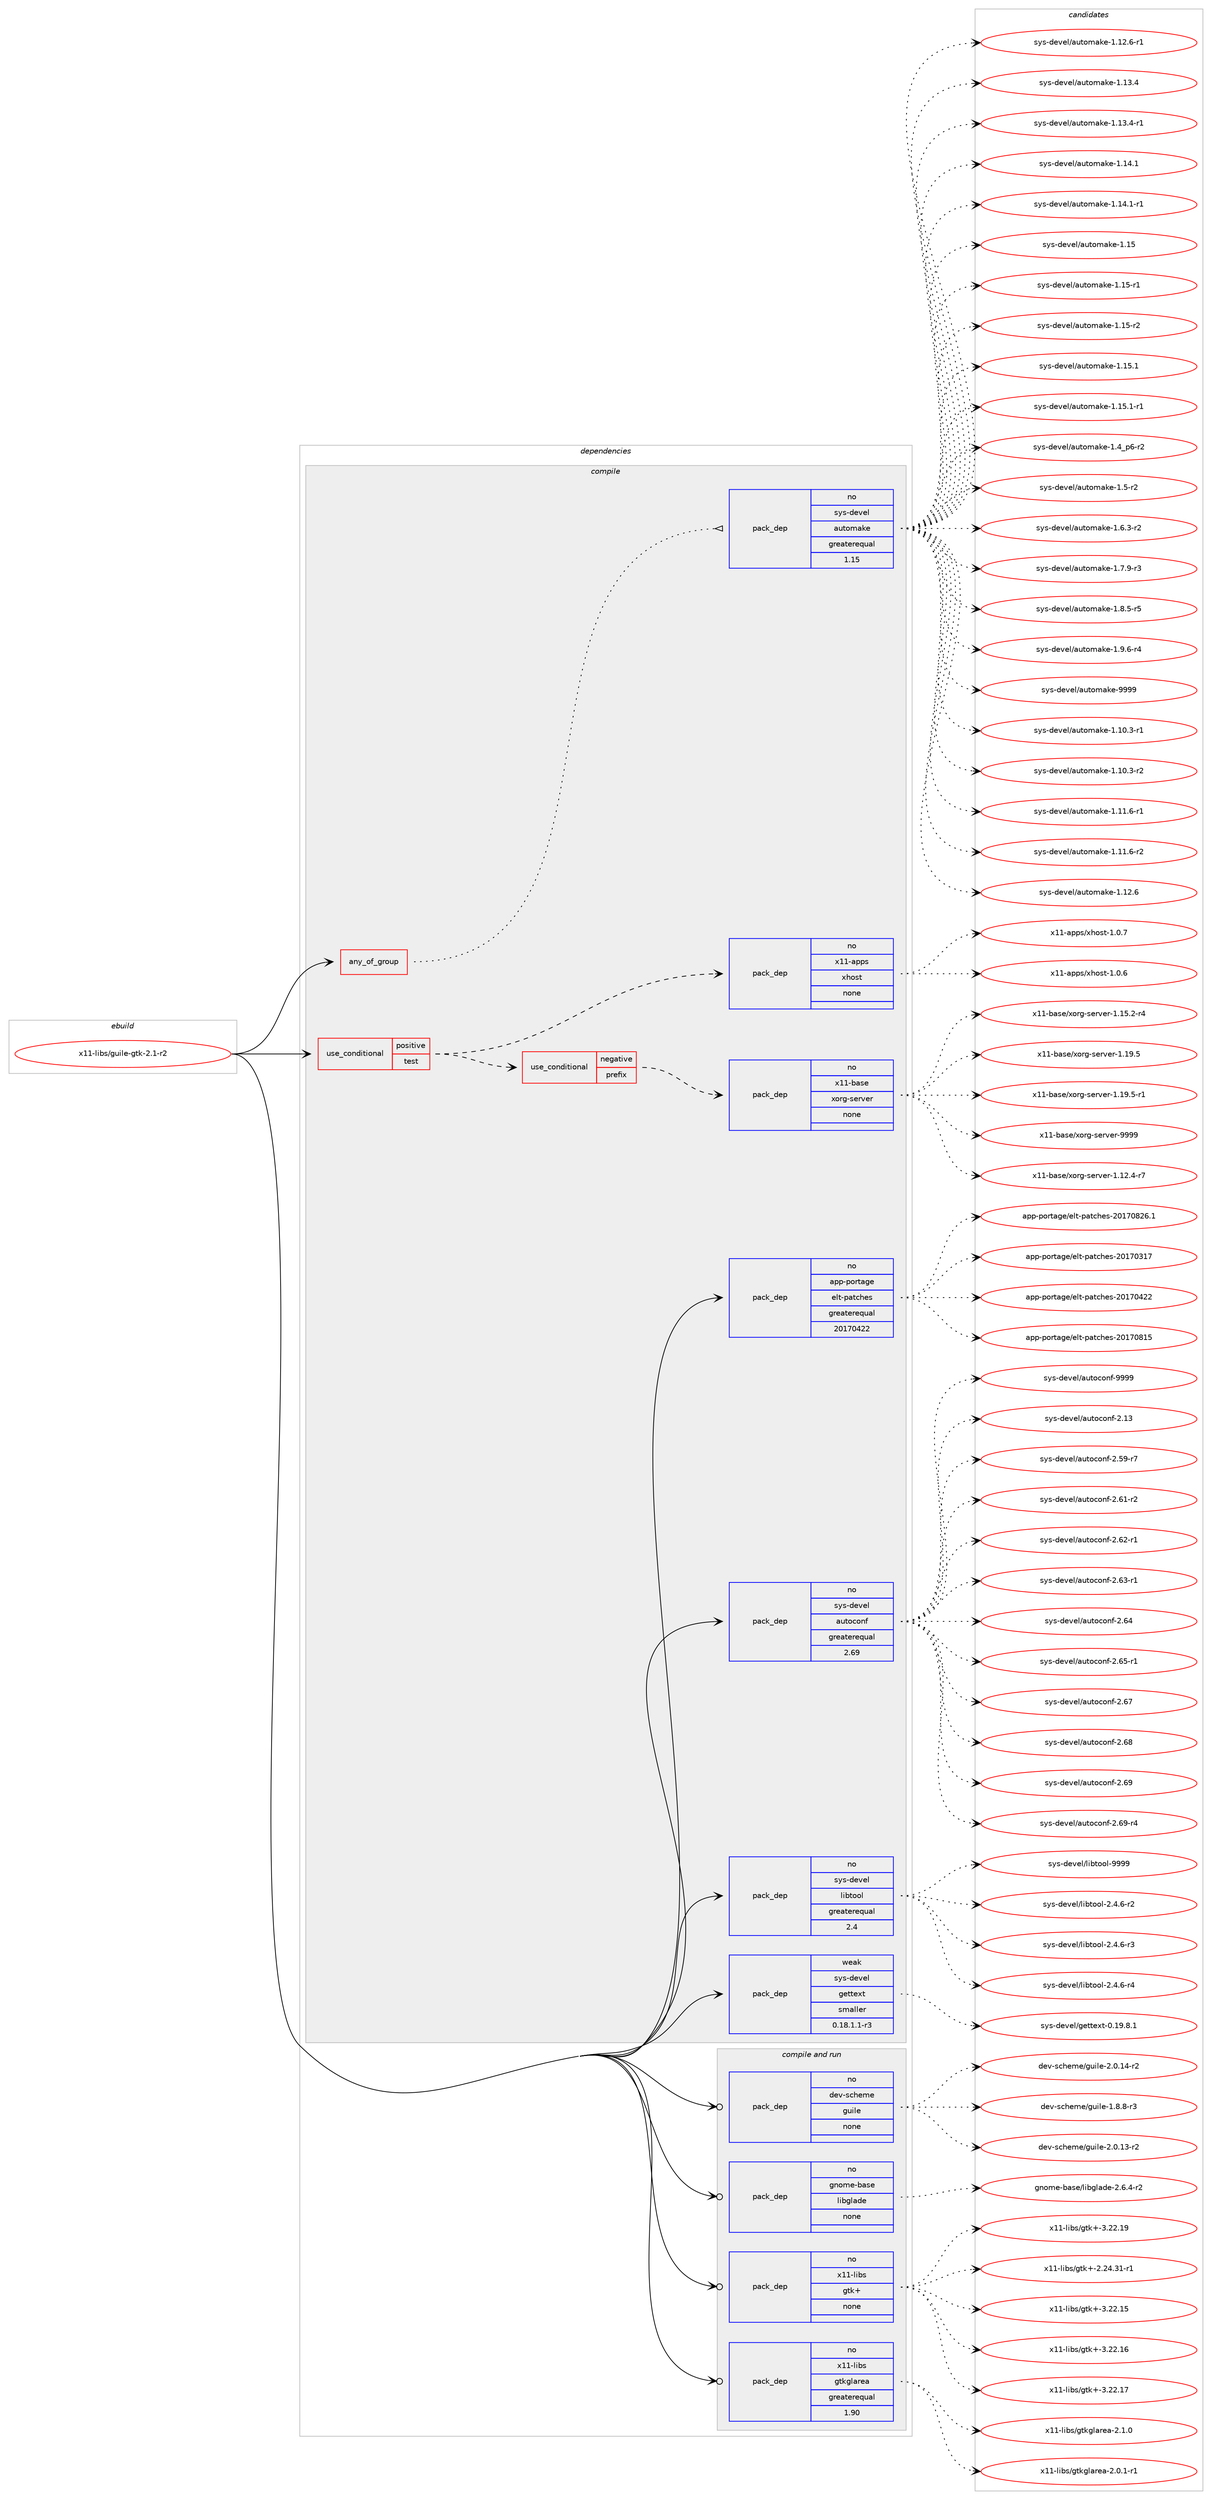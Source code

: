 digraph prolog {

# *************
# Graph options
# *************

newrank=true;
concentrate=true;
compound=true;
graph [rankdir=LR,fontname=Helvetica,fontsize=10,ranksep=1.5];#, ranksep=2.5, nodesep=0.2];
edge  [arrowhead=vee];
node  [fontname=Helvetica,fontsize=10];

# **********
# The ebuild
# **********

subgraph cluster_leftcol {
color=gray;
rank=same;
label=<<i>ebuild</i>>;
id [label="x11-libs/guile-gtk-2.1-r2", color=red, width=4, href="../x11-libs/guile-gtk-2.1-r2.svg"];
}

# ****************
# The dependencies
# ****************

subgraph cluster_midcol {
color=gray;
label=<<i>dependencies</i>>;
subgraph cluster_compile {
fillcolor="#eeeeee";
style=filled;
label=<<i>compile</i>>;
subgraph any9270 {
dependency517118 [label=<<TABLE BORDER="0" CELLBORDER="1" CELLSPACING="0" CELLPADDING="4"><TR><TD CELLPADDING="10">any_of_group</TD></TR></TABLE>>, shape=none, color=red];subgraph pack385173 {
dependency517119 [label=<<TABLE BORDER="0" CELLBORDER="1" CELLSPACING="0" CELLPADDING="4" WIDTH="220"><TR><TD ROWSPAN="6" CELLPADDING="30">pack_dep</TD></TR><TR><TD WIDTH="110">no</TD></TR><TR><TD>sys-devel</TD></TR><TR><TD>automake</TD></TR><TR><TD>greaterequal</TD></TR><TR><TD>1.15</TD></TR></TABLE>>, shape=none, color=blue];
}
dependency517118:e -> dependency517119:w [weight=20,style="dotted",arrowhead="oinv"];
}
id:e -> dependency517118:w [weight=20,style="solid",arrowhead="vee"];
subgraph cond122336 {
dependency517120 [label=<<TABLE BORDER="0" CELLBORDER="1" CELLSPACING="0" CELLPADDING="4"><TR><TD ROWSPAN="3" CELLPADDING="10">use_conditional</TD></TR><TR><TD>positive</TD></TR><TR><TD>test</TD></TR></TABLE>>, shape=none, color=red];
subgraph cond122337 {
dependency517121 [label=<<TABLE BORDER="0" CELLBORDER="1" CELLSPACING="0" CELLPADDING="4"><TR><TD ROWSPAN="3" CELLPADDING="10">use_conditional</TD></TR><TR><TD>negative</TD></TR><TR><TD>prefix</TD></TR></TABLE>>, shape=none, color=red];
subgraph pack385174 {
dependency517122 [label=<<TABLE BORDER="0" CELLBORDER="1" CELLSPACING="0" CELLPADDING="4" WIDTH="220"><TR><TD ROWSPAN="6" CELLPADDING="30">pack_dep</TD></TR><TR><TD WIDTH="110">no</TD></TR><TR><TD>x11-base</TD></TR><TR><TD>xorg-server</TD></TR><TR><TD>none</TD></TR><TR><TD></TD></TR></TABLE>>, shape=none, color=blue];
}
dependency517121:e -> dependency517122:w [weight=20,style="dashed",arrowhead="vee"];
}
dependency517120:e -> dependency517121:w [weight=20,style="dashed",arrowhead="vee"];
subgraph pack385175 {
dependency517123 [label=<<TABLE BORDER="0" CELLBORDER="1" CELLSPACING="0" CELLPADDING="4" WIDTH="220"><TR><TD ROWSPAN="6" CELLPADDING="30">pack_dep</TD></TR><TR><TD WIDTH="110">no</TD></TR><TR><TD>x11-apps</TD></TR><TR><TD>xhost</TD></TR><TR><TD>none</TD></TR><TR><TD></TD></TR></TABLE>>, shape=none, color=blue];
}
dependency517120:e -> dependency517123:w [weight=20,style="dashed",arrowhead="vee"];
}
id:e -> dependency517120:w [weight=20,style="solid",arrowhead="vee"];
subgraph pack385176 {
dependency517124 [label=<<TABLE BORDER="0" CELLBORDER="1" CELLSPACING="0" CELLPADDING="4" WIDTH="220"><TR><TD ROWSPAN="6" CELLPADDING="30">pack_dep</TD></TR><TR><TD WIDTH="110">no</TD></TR><TR><TD>app-portage</TD></TR><TR><TD>elt-patches</TD></TR><TR><TD>greaterequal</TD></TR><TR><TD>20170422</TD></TR></TABLE>>, shape=none, color=blue];
}
id:e -> dependency517124:w [weight=20,style="solid",arrowhead="vee"];
subgraph pack385177 {
dependency517125 [label=<<TABLE BORDER="0" CELLBORDER="1" CELLSPACING="0" CELLPADDING="4" WIDTH="220"><TR><TD ROWSPAN="6" CELLPADDING="30">pack_dep</TD></TR><TR><TD WIDTH="110">no</TD></TR><TR><TD>sys-devel</TD></TR><TR><TD>autoconf</TD></TR><TR><TD>greaterequal</TD></TR><TR><TD>2.69</TD></TR></TABLE>>, shape=none, color=blue];
}
id:e -> dependency517125:w [weight=20,style="solid",arrowhead="vee"];
subgraph pack385178 {
dependency517126 [label=<<TABLE BORDER="0" CELLBORDER="1" CELLSPACING="0" CELLPADDING="4" WIDTH="220"><TR><TD ROWSPAN="6" CELLPADDING="30">pack_dep</TD></TR><TR><TD WIDTH="110">no</TD></TR><TR><TD>sys-devel</TD></TR><TR><TD>libtool</TD></TR><TR><TD>greaterequal</TD></TR><TR><TD>2.4</TD></TR></TABLE>>, shape=none, color=blue];
}
id:e -> dependency517126:w [weight=20,style="solid",arrowhead="vee"];
subgraph pack385179 {
dependency517127 [label=<<TABLE BORDER="0" CELLBORDER="1" CELLSPACING="0" CELLPADDING="4" WIDTH="220"><TR><TD ROWSPAN="6" CELLPADDING="30">pack_dep</TD></TR><TR><TD WIDTH="110">weak</TD></TR><TR><TD>sys-devel</TD></TR><TR><TD>gettext</TD></TR><TR><TD>smaller</TD></TR><TR><TD>0.18.1.1-r3</TD></TR></TABLE>>, shape=none, color=blue];
}
id:e -> dependency517127:w [weight=20,style="solid",arrowhead="vee"];
}
subgraph cluster_compileandrun {
fillcolor="#eeeeee";
style=filled;
label=<<i>compile and run</i>>;
subgraph pack385180 {
dependency517128 [label=<<TABLE BORDER="0" CELLBORDER="1" CELLSPACING="0" CELLPADDING="4" WIDTH="220"><TR><TD ROWSPAN="6" CELLPADDING="30">pack_dep</TD></TR><TR><TD WIDTH="110">no</TD></TR><TR><TD>dev-scheme</TD></TR><TR><TD>guile</TD></TR><TR><TD>none</TD></TR><TR><TD></TD></TR></TABLE>>, shape=none, color=blue];
}
id:e -> dependency517128:w [weight=20,style="solid",arrowhead="odotvee"];
subgraph pack385181 {
dependency517129 [label=<<TABLE BORDER="0" CELLBORDER="1" CELLSPACING="0" CELLPADDING="4" WIDTH="220"><TR><TD ROWSPAN="6" CELLPADDING="30">pack_dep</TD></TR><TR><TD WIDTH="110">no</TD></TR><TR><TD>gnome-base</TD></TR><TR><TD>libglade</TD></TR><TR><TD>none</TD></TR><TR><TD></TD></TR></TABLE>>, shape=none, color=blue];
}
id:e -> dependency517129:w [weight=20,style="solid",arrowhead="odotvee"];
subgraph pack385182 {
dependency517130 [label=<<TABLE BORDER="0" CELLBORDER="1" CELLSPACING="0" CELLPADDING="4" WIDTH="220"><TR><TD ROWSPAN="6" CELLPADDING="30">pack_dep</TD></TR><TR><TD WIDTH="110">no</TD></TR><TR><TD>x11-libs</TD></TR><TR><TD>gtk+</TD></TR><TR><TD>none</TD></TR><TR><TD></TD></TR></TABLE>>, shape=none, color=blue];
}
id:e -> dependency517130:w [weight=20,style="solid",arrowhead="odotvee"];
subgraph pack385183 {
dependency517131 [label=<<TABLE BORDER="0" CELLBORDER="1" CELLSPACING="0" CELLPADDING="4" WIDTH="220"><TR><TD ROWSPAN="6" CELLPADDING="30">pack_dep</TD></TR><TR><TD WIDTH="110">no</TD></TR><TR><TD>x11-libs</TD></TR><TR><TD>gtkglarea</TD></TR><TR><TD>greaterequal</TD></TR><TR><TD>1.90</TD></TR></TABLE>>, shape=none, color=blue];
}
id:e -> dependency517131:w [weight=20,style="solid",arrowhead="odotvee"];
}
subgraph cluster_run {
fillcolor="#eeeeee";
style=filled;
label=<<i>run</i>>;
}
}

# **************
# The candidates
# **************

subgraph cluster_choices {
rank=same;
color=gray;
label=<<i>candidates</i>>;

subgraph choice385173 {
color=black;
nodesep=1;
choice11512111545100101118101108479711711611110997107101454946494846514511449 [label="sys-devel/automake-1.10.3-r1", color=red, width=4,href="../sys-devel/automake-1.10.3-r1.svg"];
choice11512111545100101118101108479711711611110997107101454946494846514511450 [label="sys-devel/automake-1.10.3-r2", color=red, width=4,href="../sys-devel/automake-1.10.3-r2.svg"];
choice11512111545100101118101108479711711611110997107101454946494946544511449 [label="sys-devel/automake-1.11.6-r1", color=red, width=4,href="../sys-devel/automake-1.11.6-r1.svg"];
choice11512111545100101118101108479711711611110997107101454946494946544511450 [label="sys-devel/automake-1.11.6-r2", color=red, width=4,href="../sys-devel/automake-1.11.6-r2.svg"];
choice1151211154510010111810110847971171161111099710710145494649504654 [label="sys-devel/automake-1.12.6", color=red, width=4,href="../sys-devel/automake-1.12.6.svg"];
choice11512111545100101118101108479711711611110997107101454946495046544511449 [label="sys-devel/automake-1.12.6-r1", color=red, width=4,href="../sys-devel/automake-1.12.6-r1.svg"];
choice1151211154510010111810110847971171161111099710710145494649514652 [label="sys-devel/automake-1.13.4", color=red, width=4,href="../sys-devel/automake-1.13.4.svg"];
choice11512111545100101118101108479711711611110997107101454946495146524511449 [label="sys-devel/automake-1.13.4-r1", color=red, width=4,href="../sys-devel/automake-1.13.4-r1.svg"];
choice1151211154510010111810110847971171161111099710710145494649524649 [label="sys-devel/automake-1.14.1", color=red, width=4,href="../sys-devel/automake-1.14.1.svg"];
choice11512111545100101118101108479711711611110997107101454946495246494511449 [label="sys-devel/automake-1.14.1-r1", color=red, width=4,href="../sys-devel/automake-1.14.1-r1.svg"];
choice115121115451001011181011084797117116111109971071014549464953 [label="sys-devel/automake-1.15", color=red, width=4,href="../sys-devel/automake-1.15.svg"];
choice1151211154510010111810110847971171161111099710710145494649534511449 [label="sys-devel/automake-1.15-r1", color=red, width=4,href="../sys-devel/automake-1.15-r1.svg"];
choice1151211154510010111810110847971171161111099710710145494649534511450 [label="sys-devel/automake-1.15-r2", color=red, width=4,href="../sys-devel/automake-1.15-r2.svg"];
choice1151211154510010111810110847971171161111099710710145494649534649 [label="sys-devel/automake-1.15.1", color=red, width=4,href="../sys-devel/automake-1.15.1.svg"];
choice11512111545100101118101108479711711611110997107101454946495346494511449 [label="sys-devel/automake-1.15.1-r1", color=red, width=4,href="../sys-devel/automake-1.15.1-r1.svg"];
choice115121115451001011181011084797117116111109971071014549465295112544511450 [label="sys-devel/automake-1.4_p6-r2", color=red, width=4,href="../sys-devel/automake-1.4_p6-r2.svg"];
choice11512111545100101118101108479711711611110997107101454946534511450 [label="sys-devel/automake-1.5-r2", color=red, width=4,href="../sys-devel/automake-1.5-r2.svg"];
choice115121115451001011181011084797117116111109971071014549465446514511450 [label="sys-devel/automake-1.6.3-r2", color=red, width=4,href="../sys-devel/automake-1.6.3-r2.svg"];
choice115121115451001011181011084797117116111109971071014549465546574511451 [label="sys-devel/automake-1.7.9-r3", color=red, width=4,href="../sys-devel/automake-1.7.9-r3.svg"];
choice115121115451001011181011084797117116111109971071014549465646534511453 [label="sys-devel/automake-1.8.5-r5", color=red, width=4,href="../sys-devel/automake-1.8.5-r5.svg"];
choice115121115451001011181011084797117116111109971071014549465746544511452 [label="sys-devel/automake-1.9.6-r4", color=red, width=4,href="../sys-devel/automake-1.9.6-r4.svg"];
choice115121115451001011181011084797117116111109971071014557575757 [label="sys-devel/automake-9999", color=red, width=4,href="../sys-devel/automake-9999.svg"];
dependency517119:e -> choice11512111545100101118101108479711711611110997107101454946494846514511449:w [style=dotted,weight="100"];
dependency517119:e -> choice11512111545100101118101108479711711611110997107101454946494846514511450:w [style=dotted,weight="100"];
dependency517119:e -> choice11512111545100101118101108479711711611110997107101454946494946544511449:w [style=dotted,weight="100"];
dependency517119:e -> choice11512111545100101118101108479711711611110997107101454946494946544511450:w [style=dotted,weight="100"];
dependency517119:e -> choice1151211154510010111810110847971171161111099710710145494649504654:w [style=dotted,weight="100"];
dependency517119:e -> choice11512111545100101118101108479711711611110997107101454946495046544511449:w [style=dotted,weight="100"];
dependency517119:e -> choice1151211154510010111810110847971171161111099710710145494649514652:w [style=dotted,weight="100"];
dependency517119:e -> choice11512111545100101118101108479711711611110997107101454946495146524511449:w [style=dotted,weight="100"];
dependency517119:e -> choice1151211154510010111810110847971171161111099710710145494649524649:w [style=dotted,weight="100"];
dependency517119:e -> choice11512111545100101118101108479711711611110997107101454946495246494511449:w [style=dotted,weight="100"];
dependency517119:e -> choice115121115451001011181011084797117116111109971071014549464953:w [style=dotted,weight="100"];
dependency517119:e -> choice1151211154510010111810110847971171161111099710710145494649534511449:w [style=dotted,weight="100"];
dependency517119:e -> choice1151211154510010111810110847971171161111099710710145494649534511450:w [style=dotted,weight="100"];
dependency517119:e -> choice1151211154510010111810110847971171161111099710710145494649534649:w [style=dotted,weight="100"];
dependency517119:e -> choice11512111545100101118101108479711711611110997107101454946495346494511449:w [style=dotted,weight="100"];
dependency517119:e -> choice115121115451001011181011084797117116111109971071014549465295112544511450:w [style=dotted,weight="100"];
dependency517119:e -> choice11512111545100101118101108479711711611110997107101454946534511450:w [style=dotted,weight="100"];
dependency517119:e -> choice115121115451001011181011084797117116111109971071014549465446514511450:w [style=dotted,weight="100"];
dependency517119:e -> choice115121115451001011181011084797117116111109971071014549465546574511451:w [style=dotted,weight="100"];
dependency517119:e -> choice115121115451001011181011084797117116111109971071014549465646534511453:w [style=dotted,weight="100"];
dependency517119:e -> choice115121115451001011181011084797117116111109971071014549465746544511452:w [style=dotted,weight="100"];
dependency517119:e -> choice115121115451001011181011084797117116111109971071014557575757:w [style=dotted,weight="100"];
}
subgraph choice385174 {
color=black;
nodesep=1;
choice12049494598971151014712011111410345115101114118101114454946495046524511455 [label="x11-base/xorg-server-1.12.4-r7", color=red, width=4,href="../x11-base/xorg-server-1.12.4-r7.svg"];
choice12049494598971151014712011111410345115101114118101114454946495346504511452 [label="x11-base/xorg-server-1.15.2-r4", color=red, width=4,href="../x11-base/xorg-server-1.15.2-r4.svg"];
choice1204949459897115101471201111141034511510111411810111445494649574653 [label="x11-base/xorg-server-1.19.5", color=red, width=4,href="../x11-base/xorg-server-1.19.5.svg"];
choice12049494598971151014712011111410345115101114118101114454946495746534511449 [label="x11-base/xorg-server-1.19.5-r1", color=red, width=4,href="../x11-base/xorg-server-1.19.5-r1.svg"];
choice120494945989711510147120111114103451151011141181011144557575757 [label="x11-base/xorg-server-9999", color=red, width=4,href="../x11-base/xorg-server-9999.svg"];
dependency517122:e -> choice12049494598971151014712011111410345115101114118101114454946495046524511455:w [style=dotted,weight="100"];
dependency517122:e -> choice12049494598971151014712011111410345115101114118101114454946495346504511452:w [style=dotted,weight="100"];
dependency517122:e -> choice1204949459897115101471201111141034511510111411810111445494649574653:w [style=dotted,weight="100"];
dependency517122:e -> choice12049494598971151014712011111410345115101114118101114454946495746534511449:w [style=dotted,weight="100"];
dependency517122:e -> choice120494945989711510147120111114103451151011141181011144557575757:w [style=dotted,weight="100"];
}
subgraph choice385175 {
color=black;
nodesep=1;
choice1204949459711211211547120104111115116454946484654 [label="x11-apps/xhost-1.0.6", color=red, width=4,href="../x11-apps/xhost-1.0.6.svg"];
choice1204949459711211211547120104111115116454946484655 [label="x11-apps/xhost-1.0.7", color=red, width=4,href="../x11-apps/xhost-1.0.7.svg"];
dependency517123:e -> choice1204949459711211211547120104111115116454946484654:w [style=dotted,weight="100"];
dependency517123:e -> choice1204949459711211211547120104111115116454946484655:w [style=dotted,weight="100"];
}
subgraph choice385176 {
color=black;
nodesep=1;
choice97112112451121111141169710310147101108116451129711699104101115455048495548514955 [label="app-portage/elt-patches-20170317", color=red, width=4,href="../app-portage/elt-patches-20170317.svg"];
choice97112112451121111141169710310147101108116451129711699104101115455048495548525050 [label="app-portage/elt-patches-20170422", color=red, width=4,href="../app-portage/elt-patches-20170422.svg"];
choice97112112451121111141169710310147101108116451129711699104101115455048495548564953 [label="app-portage/elt-patches-20170815", color=red, width=4,href="../app-portage/elt-patches-20170815.svg"];
choice971121124511211111411697103101471011081164511297116991041011154550484955485650544649 [label="app-portage/elt-patches-20170826.1", color=red, width=4,href="../app-portage/elt-patches-20170826.1.svg"];
dependency517124:e -> choice97112112451121111141169710310147101108116451129711699104101115455048495548514955:w [style=dotted,weight="100"];
dependency517124:e -> choice97112112451121111141169710310147101108116451129711699104101115455048495548525050:w [style=dotted,weight="100"];
dependency517124:e -> choice97112112451121111141169710310147101108116451129711699104101115455048495548564953:w [style=dotted,weight="100"];
dependency517124:e -> choice971121124511211111411697103101471011081164511297116991041011154550484955485650544649:w [style=dotted,weight="100"];
}
subgraph choice385177 {
color=black;
nodesep=1;
choice115121115451001011181011084797117116111991111101024550464951 [label="sys-devel/autoconf-2.13", color=red, width=4,href="../sys-devel/autoconf-2.13.svg"];
choice1151211154510010111810110847971171161119911111010245504653574511455 [label="sys-devel/autoconf-2.59-r7", color=red, width=4,href="../sys-devel/autoconf-2.59-r7.svg"];
choice1151211154510010111810110847971171161119911111010245504654494511450 [label="sys-devel/autoconf-2.61-r2", color=red, width=4,href="../sys-devel/autoconf-2.61-r2.svg"];
choice1151211154510010111810110847971171161119911111010245504654504511449 [label="sys-devel/autoconf-2.62-r1", color=red, width=4,href="../sys-devel/autoconf-2.62-r1.svg"];
choice1151211154510010111810110847971171161119911111010245504654514511449 [label="sys-devel/autoconf-2.63-r1", color=red, width=4,href="../sys-devel/autoconf-2.63-r1.svg"];
choice115121115451001011181011084797117116111991111101024550465452 [label="sys-devel/autoconf-2.64", color=red, width=4,href="../sys-devel/autoconf-2.64.svg"];
choice1151211154510010111810110847971171161119911111010245504654534511449 [label="sys-devel/autoconf-2.65-r1", color=red, width=4,href="../sys-devel/autoconf-2.65-r1.svg"];
choice115121115451001011181011084797117116111991111101024550465455 [label="sys-devel/autoconf-2.67", color=red, width=4,href="../sys-devel/autoconf-2.67.svg"];
choice115121115451001011181011084797117116111991111101024550465456 [label="sys-devel/autoconf-2.68", color=red, width=4,href="../sys-devel/autoconf-2.68.svg"];
choice115121115451001011181011084797117116111991111101024550465457 [label="sys-devel/autoconf-2.69", color=red, width=4,href="../sys-devel/autoconf-2.69.svg"];
choice1151211154510010111810110847971171161119911111010245504654574511452 [label="sys-devel/autoconf-2.69-r4", color=red, width=4,href="../sys-devel/autoconf-2.69-r4.svg"];
choice115121115451001011181011084797117116111991111101024557575757 [label="sys-devel/autoconf-9999", color=red, width=4,href="../sys-devel/autoconf-9999.svg"];
dependency517125:e -> choice115121115451001011181011084797117116111991111101024550464951:w [style=dotted,weight="100"];
dependency517125:e -> choice1151211154510010111810110847971171161119911111010245504653574511455:w [style=dotted,weight="100"];
dependency517125:e -> choice1151211154510010111810110847971171161119911111010245504654494511450:w [style=dotted,weight="100"];
dependency517125:e -> choice1151211154510010111810110847971171161119911111010245504654504511449:w [style=dotted,weight="100"];
dependency517125:e -> choice1151211154510010111810110847971171161119911111010245504654514511449:w [style=dotted,weight="100"];
dependency517125:e -> choice115121115451001011181011084797117116111991111101024550465452:w [style=dotted,weight="100"];
dependency517125:e -> choice1151211154510010111810110847971171161119911111010245504654534511449:w [style=dotted,weight="100"];
dependency517125:e -> choice115121115451001011181011084797117116111991111101024550465455:w [style=dotted,weight="100"];
dependency517125:e -> choice115121115451001011181011084797117116111991111101024550465456:w [style=dotted,weight="100"];
dependency517125:e -> choice115121115451001011181011084797117116111991111101024550465457:w [style=dotted,weight="100"];
dependency517125:e -> choice1151211154510010111810110847971171161119911111010245504654574511452:w [style=dotted,weight="100"];
dependency517125:e -> choice115121115451001011181011084797117116111991111101024557575757:w [style=dotted,weight="100"];
}
subgraph choice385178 {
color=black;
nodesep=1;
choice1151211154510010111810110847108105981161111111084550465246544511450 [label="sys-devel/libtool-2.4.6-r2", color=red, width=4,href="../sys-devel/libtool-2.4.6-r2.svg"];
choice1151211154510010111810110847108105981161111111084550465246544511451 [label="sys-devel/libtool-2.4.6-r3", color=red, width=4,href="../sys-devel/libtool-2.4.6-r3.svg"];
choice1151211154510010111810110847108105981161111111084550465246544511452 [label="sys-devel/libtool-2.4.6-r4", color=red, width=4,href="../sys-devel/libtool-2.4.6-r4.svg"];
choice1151211154510010111810110847108105981161111111084557575757 [label="sys-devel/libtool-9999", color=red, width=4,href="../sys-devel/libtool-9999.svg"];
dependency517126:e -> choice1151211154510010111810110847108105981161111111084550465246544511450:w [style=dotted,weight="100"];
dependency517126:e -> choice1151211154510010111810110847108105981161111111084550465246544511451:w [style=dotted,weight="100"];
dependency517126:e -> choice1151211154510010111810110847108105981161111111084550465246544511452:w [style=dotted,weight="100"];
dependency517126:e -> choice1151211154510010111810110847108105981161111111084557575757:w [style=dotted,weight="100"];
}
subgraph choice385179 {
color=black;
nodesep=1;
choice1151211154510010111810110847103101116116101120116454846495746564649 [label="sys-devel/gettext-0.19.8.1", color=red, width=4,href="../sys-devel/gettext-0.19.8.1.svg"];
dependency517127:e -> choice1151211154510010111810110847103101116116101120116454846495746564649:w [style=dotted,weight="100"];
}
subgraph choice385180 {
color=black;
nodesep=1;
choice1001011184511599104101109101471031171051081014549465646564511451 [label="dev-scheme/guile-1.8.8-r3", color=red, width=4,href="../dev-scheme/guile-1.8.8-r3.svg"];
choice100101118451159910410110910147103117105108101455046484649514511450 [label="dev-scheme/guile-2.0.13-r2", color=red, width=4,href="../dev-scheme/guile-2.0.13-r2.svg"];
choice100101118451159910410110910147103117105108101455046484649524511450 [label="dev-scheme/guile-2.0.14-r2", color=red, width=4,href="../dev-scheme/guile-2.0.14-r2.svg"];
dependency517128:e -> choice1001011184511599104101109101471031171051081014549465646564511451:w [style=dotted,weight="100"];
dependency517128:e -> choice100101118451159910410110910147103117105108101455046484649514511450:w [style=dotted,weight="100"];
dependency517128:e -> choice100101118451159910410110910147103117105108101455046484649524511450:w [style=dotted,weight="100"];
}
subgraph choice385181 {
color=black;
nodesep=1;
choice1031101111091014598971151014710810598103108971001014550465446524511450 [label="gnome-base/libglade-2.6.4-r2", color=red, width=4,href="../gnome-base/libglade-2.6.4-r2.svg"];
dependency517129:e -> choice1031101111091014598971151014710810598103108971001014550465446524511450:w [style=dotted,weight="100"];
}
subgraph choice385182 {
color=black;
nodesep=1;
choice12049494510810598115471031161074345504650524651494511449 [label="x11-libs/gtk+-2.24.31-r1", color=red, width=4,href="../x11-libs/gtk+-2.24.31-r1.svg"];
choice1204949451081059811547103116107434551465050464953 [label="x11-libs/gtk+-3.22.15", color=red, width=4,href="../x11-libs/gtk+-3.22.15.svg"];
choice1204949451081059811547103116107434551465050464954 [label="x11-libs/gtk+-3.22.16", color=red, width=4,href="../x11-libs/gtk+-3.22.16.svg"];
choice1204949451081059811547103116107434551465050464955 [label="x11-libs/gtk+-3.22.17", color=red, width=4,href="../x11-libs/gtk+-3.22.17.svg"];
choice1204949451081059811547103116107434551465050464957 [label="x11-libs/gtk+-3.22.19", color=red, width=4,href="../x11-libs/gtk+-3.22.19.svg"];
dependency517130:e -> choice12049494510810598115471031161074345504650524651494511449:w [style=dotted,weight="100"];
dependency517130:e -> choice1204949451081059811547103116107434551465050464953:w [style=dotted,weight="100"];
dependency517130:e -> choice1204949451081059811547103116107434551465050464954:w [style=dotted,weight="100"];
dependency517130:e -> choice1204949451081059811547103116107434551465050464955:w [style=dotted,weight="100"];
dependency517130:e -> choice1204949451081059811547103116107434551465050464957:w [style=dotted,weight="100"];
}
subgraph choice385183 {
color=black;
nodesep=1;
choice120494945108105981154710311610710310897114101974550464846494511449 [label="x11-libs/gtkglarea-2.0.1-r1", color=red, width=4,href="../x11-libs/gtkglarea-2.0.1-r1.svg"];
choice12049494510810598115471031161071031089711410197455046494648 [label="x11-libs/gtkglarea-2.1.0", color=red, width=4,href="../x11-libs/gtkglarea-2.1.0.svg"];
dependency517131:e -> choice120494945108105981154710311610710310897114101974550464846494511449:w [style=dotted,weight="100"];
dependency517131:e -> choice12049494510810598115471031161071031089711410197455046494648:w [style=dotted,weight="100"];
}
}

}
